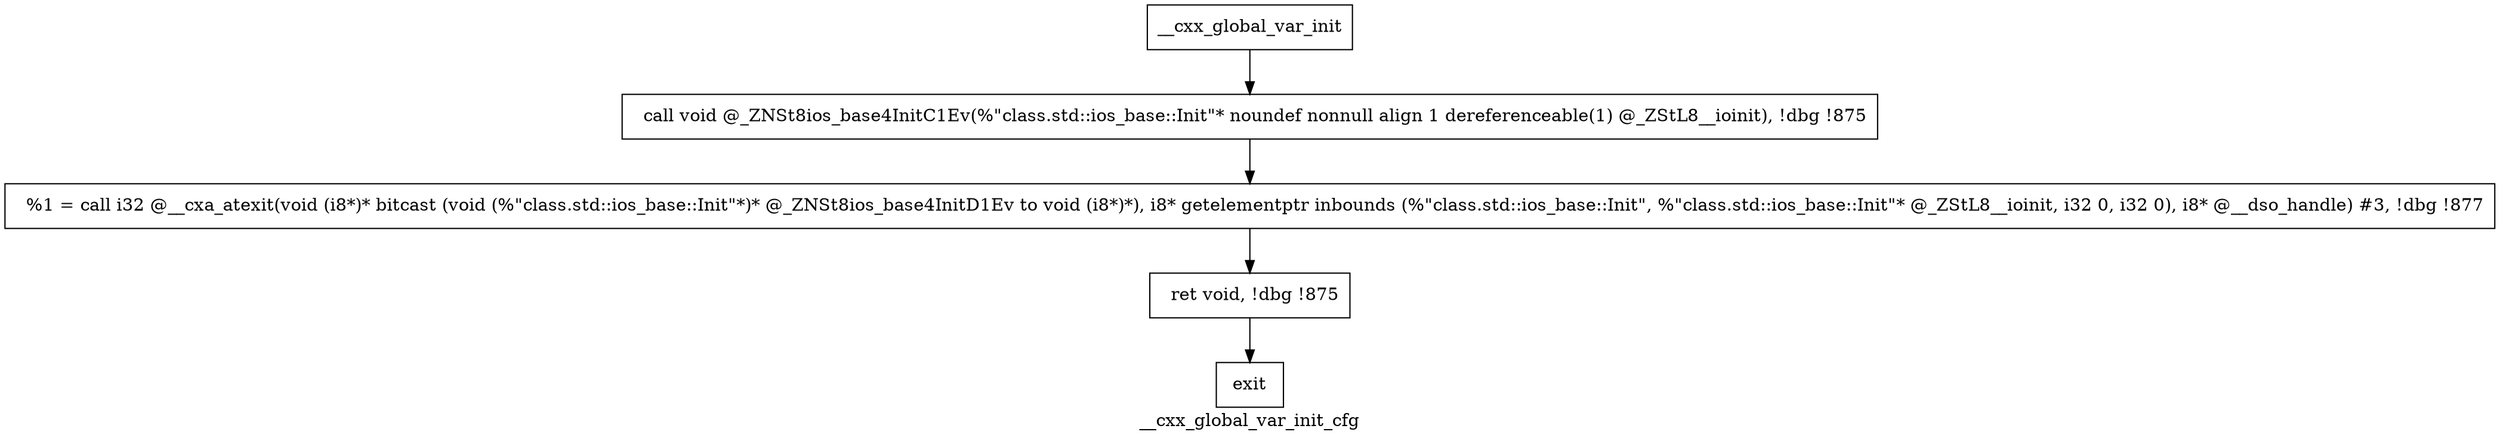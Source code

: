 digraph "__cxx_global_var_init_cfg"{
	label="__cxx_global_var_init_cfg";


	// Define the nodes
	N1 [shape=rectangle, color=black,label="__cxx_global_var_init"];
	N2 [shape=rectangle, color=black,label="exit"];
	N3 [shape=rectangle, color=black,label="  call void @_ZNSt8ios_base4InitC1Ev(%\"class.std::ios_base::Init\"* noundef nonnull align 1 dereferenceable(1) @_ZStL8__ioinit), !dbg !875"];
	N4 [shape=rectangle, color=black,label="  %1 = call i32 @__cxa_atexit(void (i8*)* bitcast (void (%\"class.std::ios_base::Init\"*)* @_ZNSt8ios_base4InitD1Ev to void (i8*)*), i8* getelementptr inbounds (%\"class.std::ios_base::Init\", %\"class.std::ios_base::Init\"* @_ZStL8__ioinit, i32 0, i32 0), i8* @__dso_handle) #3, !dbg !877"];
	N5 [shape=rectangle, color=black,label="  ret void, !dbg !875"];


	// Define the edges
	N1 -> N3[color=black,label=""];
	N3 -> N4[color=black,label=""];
	N4 -> N5[color=black,label=""];
	N5 -> N2[color=black,label=""];
}
